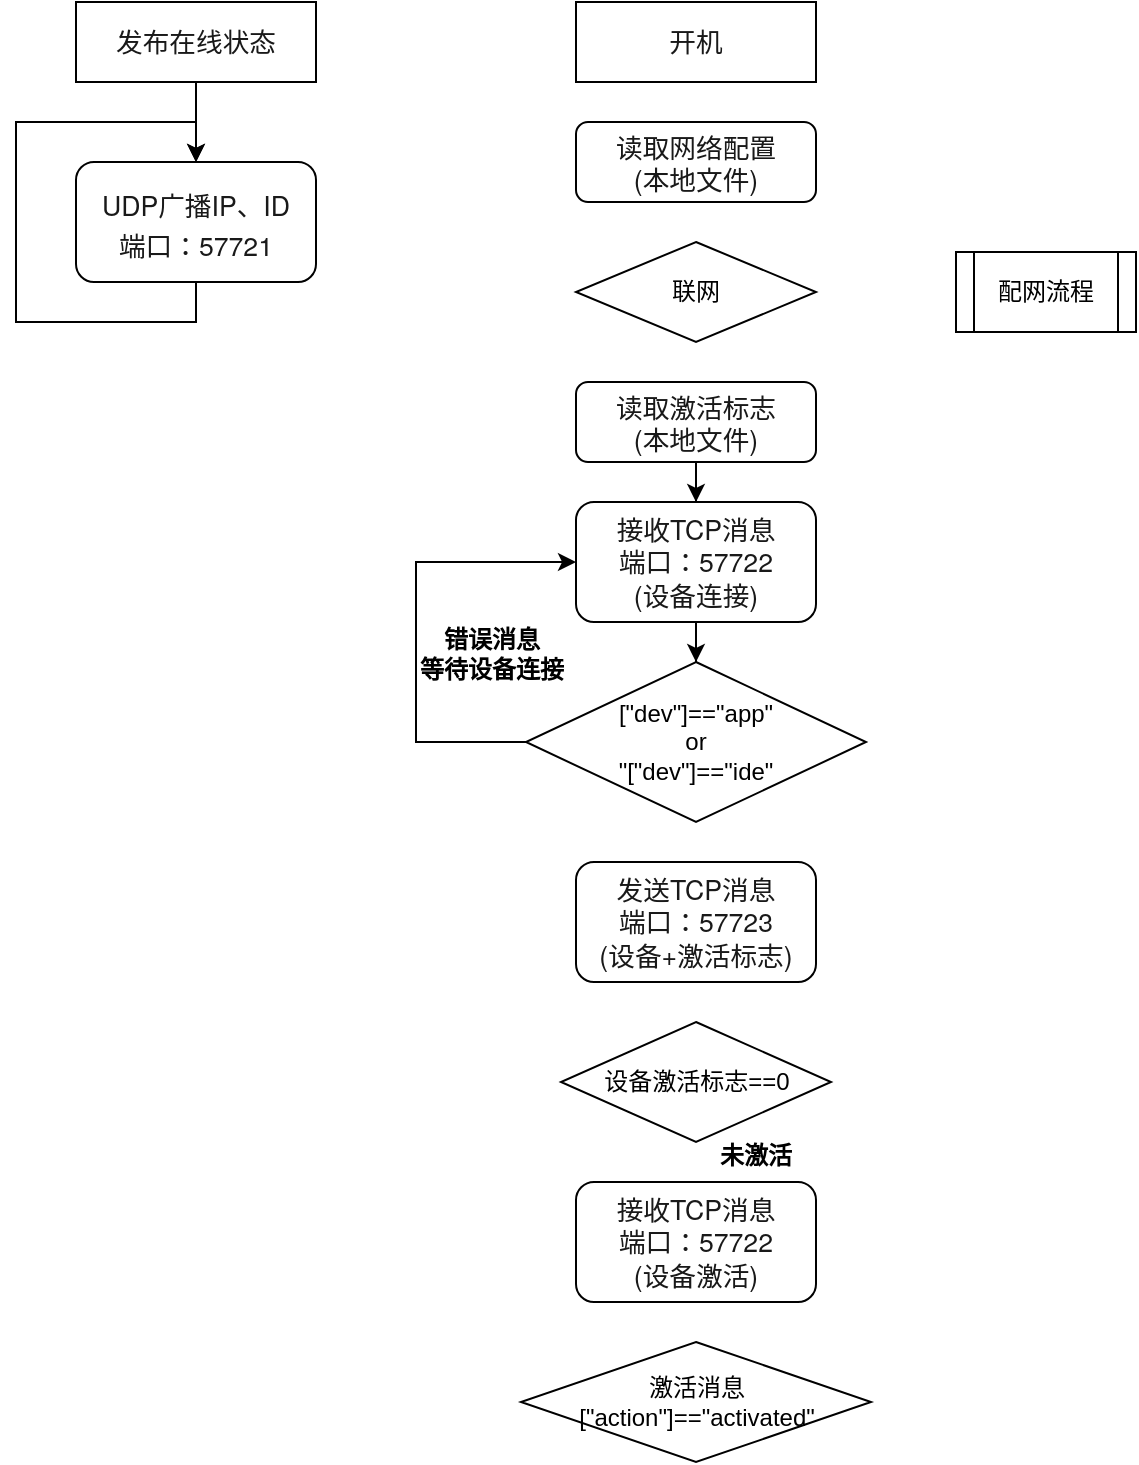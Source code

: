 <mxfile version="14.1.1" type="github">
  <diagram id="SIsZvFy45aXnX-BMXcz8" name="Page-1">
    <mxGraphModel dx="1745" dy="485" grid="1" gridSize="10" guides="1" tooltips="1" connect="1" arrows="1" fold="1" page="1" pageScale="1" pageWidth="827" pageHeight="1169" math="0" shadow="0">
      <root>
        <mxCell id="0" />
        <mxCell id="1" parent="0" />
        <mxCell id="kPTJGmgoszfXjRoP_3Vx-1" value="&lt;p style=&quot;box-sizing: border-box ; margin: 0px ; padding: 0px ; font-family: &amp;#34;helvetica neue&amp;#34; , &amp;#34;helvetica&amp;#34; , &amp;#34;pingfang sc&amp;#34; , &amp;#34;hiragino sans gb&amp;#34; , &amp;#34;microsoft yahei&amp;#34; , &amp;#34;\5 fae8f6f96c59ed1&amp;#34; , &amp;#34;arial&amp;#34; , sans-serif ; font-size: 16px ; line-height: 1.2&quot;&gt;&lt;span style=&quot;box-sizing: border-box ; color: rgb(25 , 25 , 25) ; font-size: 10pt&quot;&gt;UDP广播IP、ID&lt;/span&gt;&lt;/p&gt;&lt;p style=&quot;box-sizing: border-box ; margin: 0px ; padding: 0px ; font-family: &amp;#34;helvetica neue&amp;#34; , &amp;#34;helvetica&amp;#34; , &amp;#34;pingfang sc&amp;#34; , &amp;#34;hiragino sans gb&amp;#34; , &amp;#34;microsoft yahei&amp;#34; , &amp;#34;\5 fae8f6f96c59ed1&amp;#34; , &amp;#34;arial&amp;#34; , sans-serif ; font-size: 16px ; line-height: 1.2&quot;&gt;&lt;span style=&quot;box-sizing: border-box ; color: rgb(25 , 25 , 25) ; font-size: 10pt&quot;&gt;端口：57721&lt;/span&gt;&lt;/p&gt;" style="rounded=1;whiteSpace=wrap;html=1;" parent="1" vertex="1">
          <mxGeometry x="-310" y="130" width="120" height="60" as="geometry" />
        </mxCell>
        <mxCell id="kPTJGmgoszfXjRoP_3Vx-3" style="edgeStyle=orthogonalEdgeStyle;rounded=0;orthogonalLoop=1;jettySize=auto;html=1;" parent="1" source="kPTJGmgoszfXjRoP_3Vx-2" target="kPTJGmgoszfXjRoP_3Vx-1" edge="1">
          <mxGeometry relative="1" as="geometry" />
        </mxCell>
        <mxCell id="kPTJGmgoszfXjRoP_3Vx-2" value="&lt;span style=&quot;color: rgb(25 , 25 , 25) ; font-size: 13.333px&quot;&gt;发布在线状态&lt;/span&gt;" style="rounded=0;whiteSpace=wrap;html=1;fillColor=#ffffff;gradientColor=none;" parent="1" vertex="1">
          <mxGeometry x="-310" y="50" width="120" height="40" as="geometry" />
        </mxCell>
        <mxCell id="H-_kW-Z6rj1uAGRfaLvn-5" style="edgeStyle=orthogonalEdgeStyle;rounded=0;orthogonalLoop=1;jettySize=auto;html=1;entryX=0.5;entryY=1;entryDx=0;entryDy=0;startArrow=classic;startFill=1;endArrow=none;endFill=0;" parent="1" source="kPTJGmgoszfXjRoP_3Vx-1" target="kPTJGmgoszfXjRoP_3Vx-1" edge="1">
          <mxGeometry relative="1" as="geometry">
            <Array as="points">
              <mxPoint x="-250" y="110" />
              <mxPoint x="-340" y="110" />
              <mxPoint x="-340" y="210" />
              <mxPoint x="-250" y="210" />
            </Array>
          </mxGeometry>
        </mxCell>
        <mxCell id="pTYEqp93y5SNzYrnJhAv-2" value="&lt;span style=&quot;color: rgb(25 , 25 , 25) ; font-size: 13.333px&quot;&gt;开机&lt;/span&gt;" style="rounded=0;whiteSpace=wrap;html=1;fillColor=#ffffff;gradientColor=none;" vertex="1" parent="1">
          <mxGeometry x="-60" y="50" width="120" height="40" as="geometry" />
        </mxCell>
        <mxCell id="pTYEqp93y5SNzYrnJhAv-3" value="&lt;p style=&quot;box-sizing: border-box ; margin: 0px ; padding: 0px ; font-family: &amp;#34;helvetica neue&amp;#34; , &amp;#34;helvetica&amp;#34; , &amp;#34;pingfang sc&amp;#34; , &amp;#34;hiragino sans gb&amp;#34; , &amp;#34;microsoft yahei&amp;#34; , &amp;#34;\5 fae8f6f96c59ed1&amp;#34; , &amp;#34;arial&amp;#34; , sans-serif ; line-height: 1.2&quot;&gt;&lt;font color=&quot;#191919&quot;&gt;&lt;span style=&quot;font-size: 13.333px&quot;&gt;读取网络配置&lt;/span&gt;&lt;/font&gt;&lt;/p&gt;&lt;p style=&quot;box-sizing: border-box ; margin: 0px ; padding: 0px ; font-family: &amp;#34;helvetica neue&amp;#34; , &amp;#34;helvetica&amp;#34; , &amp;#34;pingfang sc&amp;#34; , &amp;#34;hiragino sans gb&amp;#34; , &amp;#34;microsoft yahei&amp;#34; , &amp;#34;\5 fae8f6f96c59ed1&amp;#34; , &amp;#34;arial&amp;#34; , sans-serif ; line-height: 1.2&quot;&gt;&lt;font color=&quot;#191919&quot;&gt;&lt;span style=&quot;font-size: 13.333px&quot;&gt;(本地文件)&lt;/span&gt;&lt;/font&gt;&lt;/p&gt;" style="rounded=1;whiteSpace=wrap;html=1;" vertex="1" parent="1">
          <mxGeometry x="-60" y="110" width="120" height="40" as="geometry" />
        </mxCell>
        <mxCell id="pTYEqp93y5SNzYrnJhAv-5" value="联网" style="rhombus;whiteSpace=wrap;html=1;" vertex="1" parent="1">
          <mxGeometry x="-60" y="170" width="120" height="50" as="geometry" />
        </mxCell>
        <mxCell id="pTYEqp93y5SNzYrnJhAv-8" value="配网流程" style="shape=process;whiteSpace=wrap;html=1;backgroundOutline=1;" vertex="1" parent="1">
          <mxGeometry x="130" y="175" width="90" height="40" as="geometry" />
        </mxCell>
        <mxCell id="pTYEqp93y5SNzYrnJhAv-23" style="edgeStyle=orthogonalEdgeStyle;rounded=0;orthogonalLoop=1;jettySize=auto;html=1;entryX=0.5;entryY=0;entryDx=0;entryDy=0;startArrow=none;startFill=0;endArrow=classic;endFill=1;" edge="1" parent="1" source="pTYEqp93y5SNzYrnJhAv-11" target="pTYEqp93y5SNzYrnJhAv-15">
          <mxGeometry relative="1" as="geometry" />
        </mxCell>
        <mxCell id="pTYEqp93y5SNzYrnJhAv-11" value="&lt;p style=&quot;box-sizing: border-box ; margin: 0px ; padding: 0px ; font-family: &amp;#34;helvetica neue&amp;#34; , &amp;#34;helvetica&amp;#34; , &amp;#34;pingfang sc&amp;#34; , &amp;#34;hiragino sans gb&amp;#34; , &amp;#34;microsoft yahei&amp;#34; , &amp;#34;\5 fae8f6f96c59ed1&amp;#34; , &amp;#34;arial&amp;#34; , sans-serif ; line-height: 1.2&quot;&gt;&lt;font color=&quot;#191919&quot;&gt;&lt;span style=&quot;font-size: 13.333px&quot;&gt;接收TCP消息&lt;/span&gt;&lt;/font&gt;&lt;/p&gt;&lt;span style=&quot;color: rgb(25 , 25 , 25) ; font-family: &amp;#34;helvetica neue&amp;#34; , &amp;#34;helvetica&amp;#34; , &amp;#34;pingfang sc&amp;#34; , &amp;#34;hiragino sans gb&amp;#34; , &amp;#34;microsoft yahei&amp;#34; , &amp;#34;\5 fae8f6f96c59ed1&amp;#34; , &amp;#34;arial&amp;#34; , sans-serif ; font-size: 13.333px&quot;&gt;端口：57722&lt;/span&gt;&lt;p style=&quot;box-sizing: border-box ; margin: 0px ; padding: 0px ; font-family: &amp;#34;helvetica neue&amp;#34; , &amp;#34;helvetica&amp;#34; , &amp;#34;pingfang sc&amp;#34; , &amp;#34;hiragino sans gb&amp;#34; , &amp;#34;microsoft yahei&amp;#34; , &amp;#34;\5 fae8f6f96c59ed1&amp;#34; , &amp;#34;arial&amp;#34; , sans-serif ; line-height: 1.2&quot;&gt;&lt;font color=&quot;#191919&quot;&gt;&lt;span style=&quot;font-size: 13.333px&quot;&gt;(设备连接)&lt;/span&gt;&lt;/font&gt;&lt;font color=&quot;#191919&quot;&gt;&lt;span style=&quot;font-size: 13.333px&quot;&gt;&lt;br&gt;&lt;/span&gt;&lt;/font&gt;&lt;/p&gt;" style="rounded=1;whiteSpace=wrap;html=1;" vertex="1" parent="1">
          <mxGeometry x="-60" y="300" width="120" height="60" as="geometry" />
        </mxCell>
        <mxCell id="pTYEqp93y5SNzYrnJhAv-22" style="edgeStyle=orthogonalEdgeStyle;rounded=0;orthogonalLoop=1;jettySize=auto;html=1;startArrow=none;startFill=0;endArrow=classic;endFill=1;" edge="1" parent="1" source="pTYEqp93y5SNzYrnJhAv-12" target="pTYEqp93y5SNzYrnJhAv-11">
          <mxGeometry relative="1" as="geometry" />
        </mxCell>
        <mxCell id="pTYEqp93y5SNzYrnJhAv-12" value="&lt;p style=&quot;box-sizing: border-box ; margin: 0px ; padding: 0px ; font-family: &amp;#34;helvetica neue&amp;#34; , &amp;#34;helvetica&amp;#34; , &amp;#34;pingfang sc&amp;#34; , &amp;#34;hiragino sans gb&amp;#34; , &amp;#34;microsoft yahei&amp;#34; , &amp;#34;\5 fae8f6f96c59ed1&amp;#34; , &amp;#34;arial&amp;#34; , sans-serif ; line-height: 1.2&quot;&gt;&lt;font color=&quot;#191919&quot;&gt;&lt;span style=&quot;font-size: 13.333px&quot;&gt;读取激活标志&lt;/span&gt;&lt;/font&gt;&lt;/p&gt;&lt;p style=&quot;box-sizing: border-box ; margin: 0px ; padding: 0px ; font-family: &amp;#34;helvetica neue&amp;#34; , &amp;#34;helvetica&amp;#34; , &amp;#34;pingfang sc&amp;#34; , &amp;#34;hiragino sans gb&amp;#34; , &amp;#34;microsoft yahei&amp;#34; , &amp;#34;\5 fae8f6f96c59ed1&amp;#34; , &amp;#34;arial&amp;#34; , sans-serif ; line-height: 1.2&quot;&gt;&lt;font color=&quot;#191919&quot;&gt;&lt;span style=&quot;font-size: 13.333px&quot;&gt;(本地文件)&lt;/span&gt;&lt;/font&gt;&lt;/p&gt;" style="rounded=1;whiteSpace=wrap;html=1;" vertex="1" parent="1">
          <mxGeometry x="-60" y="240" width="120" height="40" as="geometry" />
        </mxCell>
        <mxCell id="pTYEqp93y5SNzYrnJhAv-21" style="edgeStyle=orthogonalEdgeStyle;rounded=0;orthogonalLoop=1;jettySize=auto;html=1;startArrow=none;startFill=0;endArrow=classic;endFill=1;entryX=0;entryY=0.5;entryDx=0;entryDy=0;" edge="1" parent="1" source="pTYEqp93y5SNzYrnJhAv-15" target="pTYEqp93y5SNzYrnJhAv-11">
          <mxGeometry relative="1" as="geometry">
            <mxPoint y="290" as="targetPoint" />
            <Array as="points">
              <mxPoint x="-140" y="420" />
              <mxPoint x="-140" y="330" />
            </Array>
          </mxGeometry>
        </mxCell>
        <mxCell id="pTYEqp93y5SNzYrnJhAv-15" value="[&quot;dev&quot;]==&quot;app&quot;&lt;br&gt;or&lt;br&gt;&quot;[&quot;dev&quot;]==&quot;ide&quot;" style="rhombus;whiteSpace=wrap;html=1;" vertex="1" parent="1">
          <mxGeometry x="-85" y="380" width="170" height="80" as="geometry" />
        </mxCell>
        <mxCell id="pTYEqp93y5SNzYrnJhAv-16" value="&lt;p style=&quot;box-sizing: border-box ; margin: 0px ; padding: 0px ; font-family: &amp;#34;helvetica neue&amp;#34; , &amp;#34;helvetica&amp;#34; , &amp;#34;pingfang sc&amp;#34; , &amp;#34;hiragino sans gb&amp;#34; , &amp;#34;microsoft yahei&amp;#34; , &amp;#34;\5 fae8f6f96c59ed1&amp;#34; , &amp;#34;arial&amp;#34; , sans-serif ; line-height: 1.2&quot;&gt;&lt;font color=&quot;#191919&quot;&gt;&lt;span style=&quot;font-size: 13.333px&quot;&gt;发送TCP消息&lt;/span&gt;&lt;/font&gt;&lt;/p&gt;&lt;span style=&quot;color: rgb(25 , 25 , 25) ; font-family: &amp;#34;helvetica neue&amp;#34; , &amp;#34;helvetica&amp;#34; , &amp;#34;pingfang sc&amp;#34; , &amp;#34;hiragino sans gb&amp;#34; , &amp;#34;microsoft yahei&amp;#34; , &amp;#34;\5 fae8f6f96c59ed1&amp;#34; , &amp;#34;arial&amp;#34; , sans-serif ; font-size: 13.333px&quot;&gt;端口：&lt;/span&gt;&lt;font color=&quot;#191919&quot; face=&quot;helvetica neue, helvetica, pingfang sc, hiragino sans gb, microsoft yahei, \5 fae8f6f96c59ed1, arial, sans-serif&quot;&gt;&lt;span style=&quot;font-size: 13.333px&quot;&gt;57723&lt;/span&gt;&lt;/font&gt;&lt;p style=&quot;box-sizing: border-box ; margin: 0px ; padding: 0px ; font-family: &amp;#34;helvetica neue&amp;#34; , &amp;#34;helvetica&amp;#34; , &amp;#34;pingfang sc&amp;#34; , &amp;#34;hiragino sans gb&amp;#34; , &amp;#34;microsoft yahei&amp;#34; , &amp;#34;\5 fae8f6f96c59ed1&amp;#34; , &amp;#34;arial&amp;#34; , sans-serif ; line-height: 1.2&quot;&gt;&lt;font color=&quot;#191919&quot;&gt;&lt;span style=&quot;font-size: 13.333px&quot;&gt;(设备+激活标志)&lt;/span&gt;&lt;/font&gt;&lt;font color=&quot;#191919&quot;&gt;&lt;span style=&quot;font-size: 13.333px&quot;&gt;&lt;br&gt;&lt;/span&gt;&lt;/font&gt;&lt;/p&gt;" style="rounded=1;whiteSpace=wrap;html=1;" vertex="1" parent="1">
          <mxGeometry x="-60" y="480" width="120" height="60" as="geometry" />
        </mxCell>
        <mxCell id="pTYEqp93y5SNzYrnJhAv-17" value="设备激活标志==0" style="rhombus;whiteSpace=wrap;html=1;" vertex="1" parent="1">
          <mxGeometry x="-67.5" y="560" width="135" height="60" as="geometry" />
        </mxCell>
        <mxCell id="pTYEqp93y5SNzYrnJhAv-18" value="&lt;p style=&quot;box-sizing: border-box ; margin: 0px ; padding: 0px ; font-family: &amp;#34;helvetica neue&amp;#34; , &amp;#34;helvetica&amp;#34; , &amp;#34;pingfang sc&amp;#34; , &amp;#34;hiragino sans gb&amp;#34; , &amp;#34;microsoft yahei&amp;#34; , &amp;#34;\5 fae8f6f96c59ed1&amp;#34; , &amp;#34;arial&amp;#34; , sans-serif ; line-height: 1.2&quot;&gt;&lt;font color=&quot;#191919&quot;&gt;&lt;span style=&quot;font-size: 13.333px&quot;&gt;接收TCP消息&lt;/span&gt;&lt;/font&gt;&lt;/p&gt;&lt;span style=&quot;color: rgb(25 , 25 , 25) ; font-family: &amp;#34;helvetica neue&amp;#34; , &amp;#34;helvetica&amp;#34; , &amp;#34;pingfang sc&amp;#34; , &amp;#34;hiragino sans gb&amp;#34; , &amp;#34;microsoft yahei&amp;#34; , &amp;#34;\5 fae8f6f96c59ed1&amp;#34; , &amp;#34;arial&amp;#34; , sans-serif ; font-size: 13.333px&quot;&gt;端口：57722&lt;/span&gt;&lt;p style=&quot;box-sizing: border-box ; margin: 0px ; padding: 0px ; font-family: &amp;#34;helvetica neue&amp;#34; , &amp;#34;helvetica&amp;#34; , &amp;#34;pingfang sc&amp;#34; , &amp;#34;hiragino sans gb&amp;#34; , &amp;#34;microsoft yahei&amp;#34; , &amp;#34;\5 fae8f6f96c59ed1&amp;#34; , &amp;#34;arial&amp;#34; , sans-serif ; line-height: 1.2&quot;&gt;&lt;font color=&quot;#191919&quot;&gt;&lt;span style=&quot;font-size: 13.333px&quot;&gt;(设备激活)&lt;/span&gt;&lt;/font&gt;&lt;font color=&quot;#191919&quot;&gt;&lt;span style=&quot;font-size: 13.333px&quot;&gt;&lt;br&gt;&lt;/span&gt;&lt;/font&gt;&lt;/p&gt;" style="rounded=1;whiteSpace=wrap;html=1;" vertex="1" parent="1">
          <mxGeometry x="-60" y="640" width="120" height="60" as="geometry" />
        </mxCell>
        <mxCell id="pTYEqp93y5SNzYrnJhAv-19" value="激活消息&lt;br&gt;[&quot;action&quot;]==&quot;activated&quot;" style="rhombus;whiteSpace=wrap;html=1;" vertex="1" parent="1">
          <mxGeometry x="-87.5" y="720" width="175" height="60" as="geometry" />
        </mxCell>
        <mxCell id="pTYEqp93y5SNzYrnJhAv-20" value="未激活" style="text;html=1;strokeColor=none;fillColor=none;align=center;verticalAlign=middle;whiteSpace=wrap;rounded=0;fontStyle=1" vertex="1" parent="1">
          <mxGeometry x="10" y="617" width="40" height="20" as="geometry" />
        </mxCell>
        <mxCell id="pTYEqp93y5SNzYrnJhAv-24" value="错误消息&lt;br&gt;等待设备连接" style="text;html=1;strokeColor=none;fillColor=none;align=center;verticalAlign=middle;whiteSpace=wrap;rounded=0;fontStyle=1" vertex="1" parent="1">
          <mxGeometry x="-142.5" y="366" width="80" height="20" as="geometry" />
        </mxCell>
      </root>
    </mxGraphModel>
  </diagram>
</mxfile>
